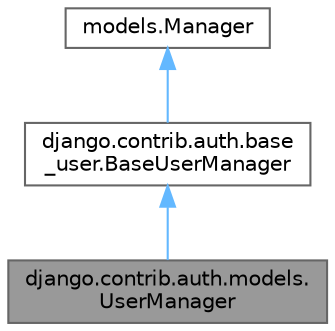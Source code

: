 digraph "django.contrib.auth.models.UserManager"
{
 // LATEX_PDF_SIZE
  bgcolor="transparent";
  edge [fontname=Helvetica,fontsize=10,labelfontname=Helvetica,labelfontsize=10];
  node [fontname=Helvetica,fontsize=10,shape=box,height=0.2,width=0.4];
  Node1 [id="Node000001",label="django.contrib.auth.models.\lUserManager",height=0.2,width=0.4,color="gray40", fillcolor="grey60", style="filled", fontcolor="black",tooltip=" "];
  Node2 -> Node1 [id="edge3_Node000001_Node000002",dir="back",color="steelblue1",style="solid",tooltip=" "];
  Node2 [id="Node000002",label="django.contrib.auth.base\l_user.BaseUserManager",height=0.2,width=0.4,color="gray40", fillcolor="white", style="filled",URL="$classdjango_1_1contrib_1_1auth_1_1base__user_1_1BaseUserManager.html",tooltip=" "];
  Node3 -> Node2 [id="edge4_Node000002_Node000003",dir="back",color="steelblue1",style="solid",tooltip=" "];
  Node3 [id="Node000003",label="models.Manager",height=0.2,width=0.4,color="gray40", fillcolor="white", style="filled",tooltip=" "];
}
